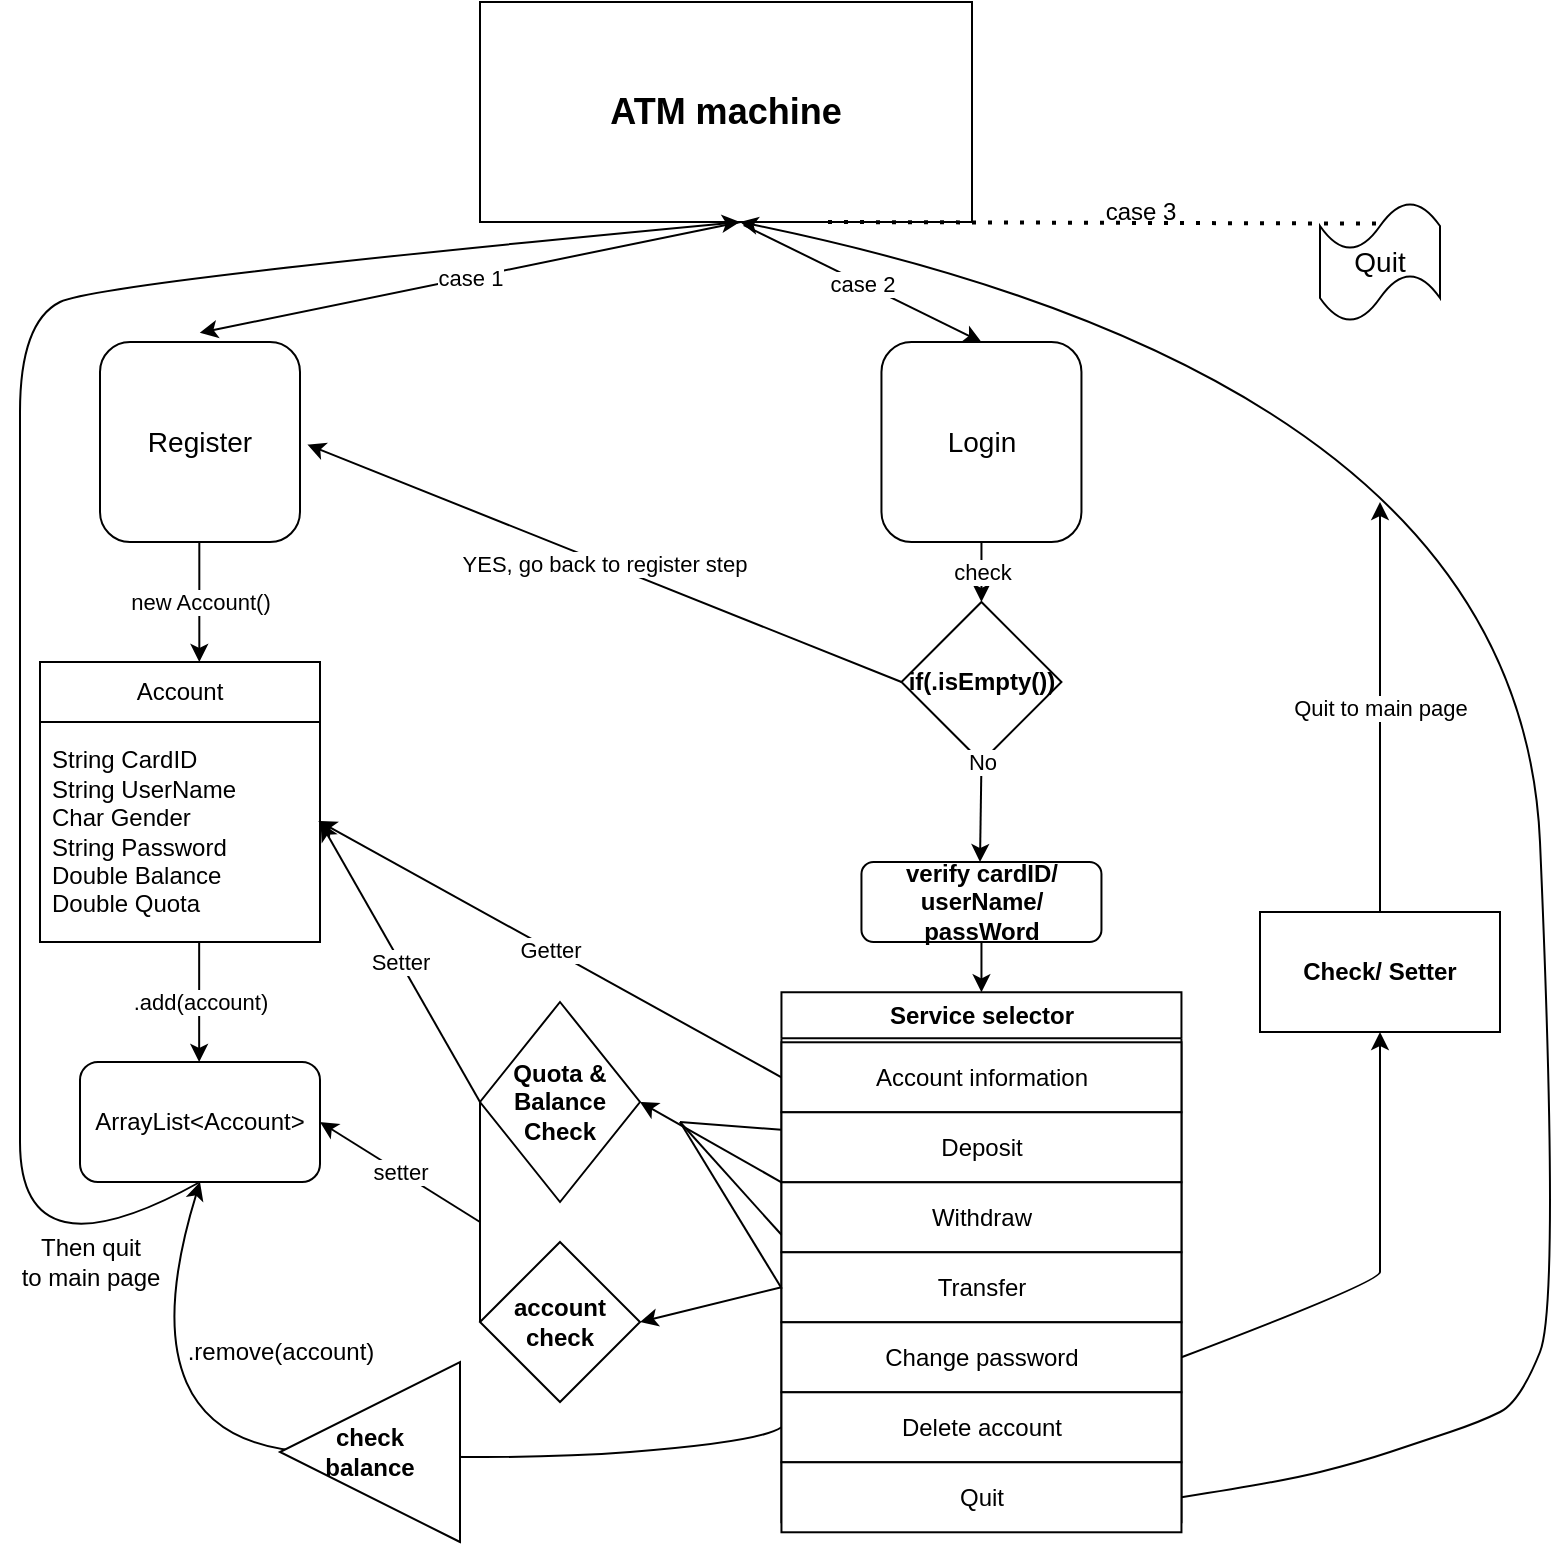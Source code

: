 <mxfile version="22.0.3" type="device">
  <diagram name="第 1 页" id="JGw6gEklkZNBymcla1pM">
    <mxGraphModel dx="915" dy="683" grid="1" gridSize="10" guides="1" tooltips="1" connect="1" arrows="1" fold="1" page="1" pageScale="1" pageWidth="827" pageHeight="1169" math="0" shadow="0">
      <root>
        <mxCell id="0" />
        <mxCell id="1" parent="0" />
        <mxCell id="oPnRz07SeRWzR0Lnksd_-1" value="&lt;font style=&quot;font-size: 18px;&quot;&gt;&lt;b&gt;ATM machine&lt;/b&gt;&lt;/font&gt;" style="rounded=0;whiteSpace=wrap;html=1;" vertex="1" parent="1">
          <mxGeometry x="240" y="30" width="246" height="110" as="geometry" />
        </mxCell>
        <mxCell id="oPnRz07SeRWzR0Lnksd_-2" value="&lt;font style=&quot;font-size: 14px;&quot;&gt;Login&lt;/font&gt;" style="rounded=1;whiteSpace=wrap;html=1;" vertex="1" parent="1">
          <mxGeometry x="440.73" y="200" width="100" height="100" as="geometry" />
        </mxCell>
        <mxCell id="oPnRz07SeRWzR0Lnksd_-3" value="&lt;font style=&quot;font-size: 14px;&quot;&gt;Register&lt;/font&gt;" style="rounded=1;whiteSpace=wrap;html=1;" vertex="1" parent="1">
          <mxGeometry x="50" y="200" width="100" height="100" as="geometry" />
        </mxCell>
        <mxCell id="oPnRz07SeRWzR0Lnksd_-5" value="" style="endArrow=none;dashed=1;html=1;dashPattern=1 3;strokeWidth=2;rounded=0;entryX=0.467;entryY=0.18;entryDx=0;entryDy=0;entryPerimeter=0;" edge="1" parent="1" target="oPnRz07SeRWzR0Lnksd_-6">
          <mxGeometry width="50" height="50" relative="1" as="geometry">
            <mxPoint x="414" y="140" as="sourcePoint" />
            <mxPoint x="780" y="160" as="targetPoint" />
          </mxGeometry>
        </mxCell>
        <mxCell id="oPnRz07SeRWzR0Lnksd_-6" value="&lt;font style=&quot;font-size: 14px;&quot;&gt;Quit&lt;/font&gt;" style="shape=tape;whiteSpace=wrap;html=1;" vertex="1" parent="1">
          <mxGeometry x="660" y="130" width="60" height="60" as="geometry" />
        </mxCell>
        <mxCell id="oPnRz07SeRWzR0Lnksd_-8" value="Account" style="swimlane;fontStyle=0;childLayout=stackLayout;horizontal=1;startSize=30;horizontalStack=0;resizeParent=1;resizeParentMax=0;resizeLast=0;collapsible=1;marginBottom=0;whiteSpace=wrap;html=1;" vertex="1" parent="1">
          <mxGeometry x="20" y="360" width="140" height="140" as="geometry">
            <mxRectangle y="360" width="80" height="30" as="alternateBounds" />
          </mxGeometry>
        </mxCell>
        <mxCell id="oPnRz07SeRWzR0Lnksd_-10" value="String CardID&lt;br&gt;String UserName&lt;br&gt;Char Gender&lt;br&gt;String Password&lt;br&gt;Double Balance&lt;br&gt;Double Quota" style="text;strokeColor=none;fillColor=none;align=left;verticalAlign=middle;spacingLeft=4;spacingRight=4;overflow=hidden;points=[[0,0.5],[1,0.5]];portConstraint=eastwest;rotatable=0;whiteSpace=wrap;html=1;" vertex="1" parent="oPnRz07SeRWzR0Lnksd_-8">
          <mxGeometry y="30" width="140" height="110" as="geometry" />
        </mxCell>
        <mxCell id="oPnRz07SeRWzR0Lnksd_-13" value="ArrayList&amp;lt;Account&amp;gt;" style="rounded=1;whiteSpace=wrap;html=1;" vertex="1" parent="1">
          <mxGeometry x="40" y="560" width="120" height="60" as="geometry" />
        </mxCell>
        <mxCell id="oPnRz07SeRWzR0Lnksd_-14" value="" style="endArrow=classic;html=1;rounded=0;" edge="1" parent="1">
          <mxGeometry relative="1" as="geometry">
            <mxPoint x="99.58" y="500" as="sourcePoint" />
            <mxPoint x="99.58" y="560" as="targetPoint" />
          </mxGeometry>
        </mxCell>
        <mxCell id="oPnRz07SeRWzR0Lnksd_-15" value=".add(account)" style="edgeLabel;resizable=0;html=1;align=center;verticalAlign=middle;" connectable="0" vertex="1" parent="oPnRz07SeRWzR0Lnksd_-14">
          <mxGeometry relative="1" as="geometry" />
        </mxCell>
        <mxCell id="oPnRz07SeRWzR0Lnksd_-18" value="" style="endArrow=classic;html=1;rounded=0;" edge="1" parent="1">
          <mxGeometry relative="1" as="geometry">
            <mxPoint x="99.66" y="300" as="sourcePoint" />
            <mxPoint x="99.66" y="360" as="targetPoint" />
          </mxGeometry>
        </mxCell>
        <mxCell id="oPnRz07SeRWzR0Lnksd_-19" value="new Account()" style="edgeLabel;resizable=0;html=1;align=center;verticalAlign=middle;" connectable="0" vertex="1" parent="oPnRz07SeRWzR0Lnksd_-18">
          <mxGeometry relative="1" as="geometry" />
        </mxCell>
        <mxCell id="oPnRz07SeRWzR0Lnksd_-23" value="" style="endArrow=classic;html=1;rounded=0;entryX=0.499;entryY=-0.046;entryDx=0;entryDy=0;entryPerimeter=0;" edge="1" parent="1" target="oPnRz07SeRWzR0Lnksd_-3">
          <mxGeometry relative="1" as="geometry">
            <mxPoint x="370.34" y="140" as="sourcePoint" />
            <mxPoint x="200" y="310" as="targetPoint" />
          </mxGeometry>
        </mxCell>
        <mxCell id="oPnRz07SeRWzR0Lnksd_-24" value="case 1" style="edgeLabel;resizable=0;html=1;align=center;verticalAlign=middle;" connectable="0" vertex="1" parent="oPnRz07SeRWzR0Lnksd_-23">
          <mxGeometry relative="1" as="geometry" />
        </mxCell>
        <mxCell id="oPnRz07SeRWzR0Lnksd_-25" value="" style="endArrow=classic;html=1;rounded=0;entryX=0.5;entryY=0;entryDx=0;entryDy=0;exitX=0.536;exitY=1.014;exitDx=0;exitDy=0;exitPerimeter=0;" edge="1" parent="1" source="oPnRz07SeRWzR0Lnksd_-1" target="oPnRz07SeRWzR0Lnksd_-2">
          <mxGeometry relative="1" as="geometry">
            <mxPoint x="460.34" y="160" as="sourcePoint" />
            <mxPoint x="160" y="215" as="targetPoint" />
          </mxGeometry>
        </mxCell>
        <mxCell id="oPnRz07SeRWzR0Lnksd_-26" value="case 2" style="edgeLabel;resizable=0;html=1;align=center;verticalAlign=middle;" connectable="0" vertex="1" parent="oPnRz07SeRWzR0Lnksd_-25">
          <mxGeometry relative="1" as="geometry" />
        </mxCell>
        <mxCell id="oPnRz07SeRWzR0Lnksd_-27" value="case 3" style="text;html=1;align=center;verticalAlign=middle;resizable=0;points=[];autosize=1;strokeColor=none;fillColor=none;" vertex="1" parent="1">
          <mxGeometry x="540" y="120" width="60" height="30" as="geometry" />
        </mxCell>
        <mxCell id="oPnRz07SeRWzR0Lnksd_-28" value="if(.isEmpty())" style="rhombus;whiteSpace=wrap;html=1;fontStyle=1" vertex="1" parent="1">
          <mxGeometry x="450.73" y="330" width="80" height="80" as="geometry" />
        </mxCell>
        <mxCell id="oPnRz07SeRWzR0Lnksd_-31" value="" style="endArrow=classic;html=1;rounded=0;entryX=0.5;entryY=0;entryDx=0;entryDy=0;" edge="1" parent="1" target="oPnRz07SeRWzR0Lnksd_-28">
          <mxGeometry relative="1" as="geometry">
            <mxPoint x="490.73" y="300" as="sourcePoint" />
            <mxPoint x="440.73" y="330" as="targetPoint" />
          </mxGeometry>
        </mxCell>
        <mxCell id="oPnRz07SeRWzR0Lnksd_-32" value="check" style="edgeLabel;resizable=0;html=1;align=center;verticalAlign=middle;" connectable="0" vertex="1" parent="oPnRz07SeRWzR0Lnksd_-31">
          <mxGeometry relative="1" as="geometry" />
        </mxCell>
        <mxCell id="oPnRz07SeRWzR0Lnksd_-34" value="" style="endArrow=classic;html=1;rounded=0;exitX=0;exitY=0.5;exitDx=0;exitDy=0;entryX=1.037;entryY=0.513;entryDx=0;entryDy=0;entryPerimeter=0;" edge="1" parent="1" source="oPnRz07SeRWzR0Lnksd_-28" target="oPnRz07SeRWzR0Lnksd_-3">
          <mxGeometry relative="1" as="geometry">
            <mxPoint x="280" y="310" as="sourcePoint" />
            <mxPoint x="210" y="280" as="targetPoint" />
          </mxGeometry>
        </mxCell>
        <mxCell id="oPnRz07SeRWzR0Lnksd_-35" value="YES, go back to register step" style="edgeLabel;resizable=0;html=1;align=center;verticalAlign=middle;" connectable="0" vertex="1" parent="oPnRz07SeRWzR0Lnksd_-34">
          <mxGeometry relative="1" as="geometry" />
        </mxCell>
        <mxCell id="oPnRz07SeRWzR0Lnksd_-36" value="" style="endArrow=classic;html=1;rounded=0;exitX=0.5;exitY=1;exitDx=0;exitDy=0;" edge="1" parent="1" source="oPnRz07SeRWzR0Lnksd_-28">
          <mxGeometry relative="1" as="geometry">
            <mxPoint x="470.73" y="480" as="sourcePoint" />
            <mxPoint x="490" y="460" as="targetPoint" />
          </mxGeometry>
        </mxCell>
        <mxCell id="oPnRz07SeRWzR0Lnksd_-37" value="No" style="edgeLabel;resizable=0;html=1;align=center;verticalAlign=middle;" connectable="0" vertex="1" parent="oPnRz07SeRWzR0Lnksd_-36">
          <mxGeometry relative="1" as="geometry">
            <mxPoint y="-25" as="offset" />
          </mxGeometry>
        </mxCell>
        <mxCell id="oPnRz07SeRWzR0Lnksd_-38" value="Service selector" style="swimlane;whiteSpace=wrap;html=1;" vertex="1" parent="1">
          <mxGeometry x="390.73" y="525.14" width="200" height="265" as="geometry">
            <mxRectangle x="280" y="485" width="130" height="25" as="alternateBounds" />
          </mxGeometry>
        </mxCell>
        <mxCell id="oPnRz07SeRWzR0Lnksd_-40" value="Account information" style="rounded=0;whiteSpace=wrap;html=1;" vertex="1" parent="oPnRz07SeRWzR0Lnksd_-38">
          <mxGeometry y="25" width="200" height="35" as="geometry" />
        </mxCell>
        <mxCell id="oPnRz07SeRWzR0Lnksd_-41" value="Deposit" style="rounded=0;whiteSpace=wrap;html=1;" vertex="1" parent="oPnRz07SeRWzR0Lnksd_-38">
          <mxGeometry y="60" width="200" height="35" as="geometry" />
        </mxCell>
        <mxCell id="oPnRz07SeRWzR0Lnksd_-42" value="Withdraw" style="rounded=0;whiteSpace=wrap;html=1;" vertex="1" parent="oPnRz07SeRWzR0Lnksd_-38">
          <mxGeometry y="95" width="200" height="35" as="geometry" />
        </mxCell>
        <mxCell id="oPnRz07SeRWzR0Lnksd_-43" value="Transfer" style="rounded=0;whiteSpace=wrap;html=1;" vertex="1" parent="oPnRz07SeRWzR0Lnksd_-38">
          <mxGeometry y="130" width="200" height="35" as="geometry" />
        </mxCell>
        <mxCell id="oPnRz07SeRWzR0Lnksd_-44" value="Change password" style="rounded=0;whiteSpace=wrap;html=1;" vertex="1" parent="oPnRz07SeRWzR0Lnksd_-38">
          <mxGeometry y="165" width="200" height="35" as="geometry" />
        </mxCell>
        <mxCell id="oPnRz07SeRWzR0Lnksd_-45" value="Delete account" style="rounded=0;whiteSpace=wrap;html=1;" vertex="1" parent="oPnRz07SeRWzR0Lnksd_-38">
          <mxGeometry y="200" width="200" height="35" as="geometry" />
        </mxCell>
        <mxCell id="oPnRz07SeRWzR0Lnksd_-46" value="Quit" style="rounded=0;whiteSpace=wrap;html=1;" vertex="1" parent="oPnRz07SeRWzR0Lnksd_-38">
          <mxGeometry y="235" width="200" height="35" as="geometry" />
        </mxCell>
        <mxCell id="oPnRz07SeRWzR0Lnksd_-47" value="" style="endArrow=classic;html=1;rounded=0;exitX=0;exitY=0.5;exitDx=0;exitDy=0;entryX=0.994;entryY=0.45;entryDx=0;entryDy=0;entryPerimeter=0;" edge="1" parent="1" source="oPnRz07SeRWzR0Lnksd_-40" target="oPnRz07SeRWzR0Lnksd_-10">
          <mxGeometry relative="1" as="geometry">
            <mxPoint x="171.76" y="460" as="sourcePoint" />
            <mxPoint x="139.995" y="430" as="targetPoint" />
          </mxGeometry>
        </mxCell>
        <mxCell id="oPnRz07SeRWzR0Lnksd_-48" value="Getter" style="edgeLabel;resizable=0;html=1;align=center;verticalAlign=middle;" connectable="0" vertex="1" parent="oPnRz07SeRWzR0Lnksd_-47">
          <mxGeometry relative="1" as="geometry" />
        </mxCell>
        <mxCell id="oPnRz07SeRWzR0Lnksd_-50" value="Quota &amp;amp; Balance Check" style="rhombus;whiteSpace=wrap;html=1;fontStyle=1" vertex="1" parent="1">
          <mxGeometry x="240" y="530" width="80" height="100" as="geometry" />
        </mxCell>
        <mxCell id="oPnRz07SeRWzR0Lnksd_-51" value="" style="endArrow=classic;html=1;rounded=0;entryX=1;entryY=0.5;entryDx=0;entryDy=0;exitX=0;exitY=0;exitDx=0;exitDy=0;" edge="1" parent="1" source="oPnRz07SeRWzR0Lnksd_-42" target="oPnRz07SeRWzR0Lnksd_-50">
          <mxGeometry width="50" height="50" relative="1" as="geometry">
            <mxPoint x="560.73" y="500" as="sourcePoint" />
            <mxPoint x="360.73" y="580" as="targetPoint" />
          </mxGeometry>
        </mxCell>
        <mxCell id="oPnRz07SeRWzR0Lnksd_-52" value="" style="endArrow=none;html=1;rounded=0;entryX=0;entryY=0.25;entryDx=0;entryDy=0;" edge="1" parent="1" target="oPnRz07SeRWzR0Lnksd_-41">
          <mxGeometry width="50" height="50" relative="1" as="geometry">
            <mxPoint x="340" y="590" as="sourcePoint" />
            <mxPoint x="720.73" y="555" as="targetPoint" />
          </mxGeometry>
        </mxCell>
        <mxCell id="oPnRz07SeRWzR0Lnksd_-53" value="" style="endArrow=none;html=1;rounded=0;exitX=0;exitY=0.75;exitDx=0;exitDy=0;" edge="1" parent="1" source="oPnRz07SeRWzR0Lnksd_-42">
          <mxGeometry width="50" height="50" relative="1" as="geometry">
            <mxPoint x="390.73" y="590" as="sourcePoint" />
            <mxPoint x="340" y="590" as="targetPoint" />
          </mxGeometry>
        </mxCell>
        <mxCell id="oPnRz07SeRWzR0Lnksd_-54" value="" style="endArrow=none;html=1;rounded=0;exitX=0.001;exitY=0.521;exitDx=0;exitDy=0;exitPerimeter=0;" edge="1" parent="1" source="oPnRz07SeRWzR0Lnksd_-43">
          <mxGeometry width="50" height="50" relative="1" as="geometry">
            <mxPoint x="400.73" y="616" as="sourcePoint" />
            <mxPoint x="340" y="590" as="targetPoint" />
          </mxGeometry>
        </mxCell>
        <mxCell id="oPnRz07SeRWzR0Lnksd_-55" value="" style="endArrow=classic;html=1;rounded=0;entryX=1.002;entryY=0.458;entryDx=0;entryDy=0;exitX=0;exitY=0.5;exitDx=0;exitDy=0;entryPerimeter=0;" edge="1" parent="1" source="oPnRz07SeRWzR0Lnksd_-50" target="oPnRz07SeRWzR0Lnksd_-10">
          <mxGeometry relative="1" as="geometry">
            <mxPoint x="310" y="510" as="sourcePoint" />
            <mxPoint x="410" y="510" as="targetPoint" />
          </mxGeometry>
        </mxCell>
        <mxCell id="oPnRz07SeRWzR0Lnksd_-56" value="Setter" style="edgeLabel;resizable=0;html=1;align=center;verticalAlign=middle;" connectable="0" vertex="1" parent="oPnRz07SeRWzR0Lnksd_-55">
          <mxGeometry relative="1" as="geometry" />
        </mxCell>
        <mxCell id="oPnRz07SeRWzR0Lnksd_-57" value="account &lt;br&gt;check" style="rhombus;whiteSpace=wrap;html=1;fontStyle=1" vertex="1" parent="1">
          <mxGeometry x="240" y="650" width="80" height="80" as="geometry" />
        </mxCell>
        <mxCell id="oPnRz07SeRWzR0Lnksd_-58" value="" style="endArrow=classic;html=1;rounded=0;entryX=1;entryY=0.5;entryDx=0;entryDy=0;exitX=0;exitY=0.5;exitDx=0;exitDy=0;" edge="1" parent="1" source="oPnRz07SeRWzR0Lnksd_-43" target="oPnRz07SeRWzR0Lnksd_-57">
          <mxGeometry width="50" height="50" relative="1" as="geometry">
            <mxPoint x="390" y="630" as="sourcePoint" />
            <mxPoint x="440" y="420" as="targetPoint" />
          </mxGeometry>
        </mxCell>
        <mxCell id="oPnRz07SeRWzR0Lnksd_-59" value="" style="endArrow=none;html=1;rounded=0;exitX=0;exitY=0.5;exitDx=0;exitDy=0;" edge="1" parent="1" source="oPnRz07SeRWzR0Lnksd_-57">
          <mxGeometry width="50" height="50" relative="1" as="geometry">
            <mxPoint x="190" y="630" as="sourcePoint" />
            <mxPoint x="240" y="580" as="targetPoint" />
          </mxGeometry>
        </mxCell>
        <mxCell id="oPnRz07SeRWzR0Lnksd_-60" value="" style="endArrow=classic;html=1;rounded=0;entryX=1;entryY=0.5;entryDx=0;entryDy=0;" edge="1" parent="1" target="oPnRz07SeRWzR0Lnksd_-13">
          <mxGeometry relative="1" as="geometry">
            <mxPoint x="240" y="640" as="sourcePoint" />
            <mxPoint x="80" y="620" as="targetPoint" />
          </mxGeometry>
        </mxCell>
        <mxCell id="oPnRz07SeRWzR0Lnksd_-61" value="setter" style="edgeLabel;resizable=0;html=1;align=center;verticalAlign=middle;" connectable="0" vertex="1" parent="oPnRz07SeRWzR0Lnksd_-60">
          <mxGeometry relative="1" as="geometry" />
        </mxCell>
        <mxCell id="oPnRz07SeRWzR0Lnksd_-64" value="" style="curved=1;endArrow=classic;html=1;rounded=0;entryX=0.5;entryY=1;entryDx=0;entryDy=0;exitX=0;exitY=0.5;exitDx=0;exitDy=0;" edge="1" parent="1" source="oPnRz07SeRWzR0Lnksd_-45" target="oPnRz07SeRWzR0Lnksd_-13">
          <mxGeometry width="50" height="50" relative="1" as="geometry">
            <mxPoint x="390" y="700" as="sourcePoint" />
            <mxPoint x="300" y="760" as="targetPoint" />
            <Array as="points">
              <mxPoint x="380" y="750" />
              <mxPoint x="250" y="760" />
              <mxPoint x="60" y="750" />
            </Array>
          </mxGeometry>
        </mxCell>
        <mxCell id="oPnRz07SeRWzR0Lnksd_-65" value=".remove(account)" style="text;html=1;align=center;verticalAlign=middle;resizable=0;points=[];autosize=1;strokeColor=none;fillColor=none;" vertex="1" parent="1">
          <mxGeometry x="80" y="690" width="120" height="30" as="geometry" />
        </mxCell>
        <mxCell id="oPnRz07SeRWzR0Lnksd_-68" value="check &lt;br&gt;balance" style="triangle;whiteSpace=wrap;html=1;direction=west;fontStyle=1" vertex="1" parent="1">
          <mxGeometry x="140" y="710" width="90" height="90" as="geometry" />
        </mxCell>
        <mxCell id="oPnRz07SeRWzR0Lnksd_-72" value="Check/ Setter" style="rounded=0;whiteSpace=wrap;html=1;fontStyle=1" vertex="1" parent="1">
          <mxGeometry x="630" y="485" width="120" height="60" as="geometry" />
        </mxCell>
        <mxCell id="oPnRz07SeRWzR0Lnksd_-73" value="" style="curved=1;endArrow=classic;html=1;rounded=0;entryX=0.5;entryY=1;entryDx=0;entryDy=0;exitX=1;exitY=0.5;exitDx=0;exitDy=0;" edge="1" parent="1" source="oPnRz07SeRWzR0Lnksd_-44" target="oPnRz07SeRWzR0Lnksd_-72">
          <mxGeometry width="50" height="50" relative="1" as="geometry">
            <mxPoint x="660" y="630" as="sourcePoint" />
            <mxPoint x="710" y="580" as="targetPoint" />
            <Array as="points">
              <mxPoint x="690" y="670" />
              <mxPoint x="690" y="660" />
              <mxPoint x="690" y="610" />
            </Array>
          </mxGeometry>
        </mxCell>
        <mxCell id="oPnRz07SeRWzR0Lnksd_-74" value="" style="curved=1;endArrow=classic;html=1;rounded=0;exitX=1;exitY=0.5;exitDx=0;exitDy=0;" edge="1" parent="1" source="oPnRz07SeRWzR0Lnksd_-46">
          <mxGeometry width="50" height="50" relative="1" as="geometry">
            <mxPoint x="590.73" y="740" as="sourcePoint" />
            <mxPoint x="370" y="140" as="targetPoint" />
            <Array as="points">
              <mxPoint x="640" y="770" />
              <mxPoint x="680" y="760" />
              <mxPoint x="710" y="750" />
              <mxPoint x="740" y="740" />
              <mxPoint x="760" y="730" />
              <mxPoint x="780" y="680" />
              <mxPoint x="760" y="220" />
            </Array>
          </mxGeometry>
        </mxCell>
        <mxCell id="oPnRz07SeRWzR0Lnksd_-78" value="" style="endArrow=classic;html=1;rounded=0;exitX=0.5;exitY=0;exitDx=0;exitDy=0;" edge="1" parent="1" source="oPnRz07SeRWzR0Lnksd_-72">
          <mxGeometry relative="1" as="geometry">
            <mxPoint x="640" y="420" as="sourcePoint" />
            <mxPoint x="690" y="280" as="targetPoint" />
          </mxGeometry>
        </mxCell>
        <mxCell id="oPnRz07SeRWzR0Lnksd_-79" value="Quit to main page" style="edgeLabel;resizable=0;html=1;align=center;verticalAlign=middle;" connectable="0" vertex="1" parent="oPnRz07SeRWzR0Lnksd_-78">
          <mxGeometry relative="1" as="geometry" />
        </mxCell>
        <mxCell id="oPnRz07SeRWzR0Lnksd_-81" value="&lt;b&gt;verify cardID/ userName/ passWord&lt;/b&gt;" style="rounded=1;whiteSpace=wrap;html=1;" vertex="1" parent="1">
          <mxGeometry x="430.73" y="460" width="120" height="40" as="geometry" />
        </mxCell>
        <mxCell id="oPnRz07SeRWzR0Lnksd_-82" value="" style="endArrow=classic;html=1;rounded=0;entryX=0.5;entryY=0;entryDx=0;entryDy=0;exitX=0.5;exitY=1;exitDx=0;exitDy=0;" edge="1" parent="1" source="oPnRz07SeRWzR0Lnksd_-81" target="oPnRz07SeRWzR0Lnksd_-38">
          <mxGeometry width="50" height="50" relative="1" as="geometry">
            <mxPoint x="370" y="510" as="sourcePoint" />
            <mxPoint x="420" y="460" as="targetPoint" />
          </mxGeometry>
        </mxCell>
        <mxCell id="oPnRz07SeRWzR0Lnksd_-83" value="" style="curved=1;endArrow=classic;html=1;rounded=0;" edge="1" parent="1">
          <mxGeometry width="50" height="50" relative="1" as="geometry">
            <mxPoint x="100" y="620" as="sourcePoint" />
            <mxPoint x="370" y="140" as="targetPoint" />
            <Array as="points">
              <mxPoint x="10" y="670" />
              <mxPoint x="10" y="530" />
              <mxPoint x="10" y="480" />
              <mxPoint x="10" y="430" />
              <mxPoint x="10" y="280" />
              <mxPoint x="10" y="190" />
              <mxPoint x="50" y="170" />
            </Array>
          </mxGeometry>
        </mxCell>
        <mxCell id="oPnRz07SeRWzR0Lnksd_-84" value="Then quit &lt;br&gt;to main page" style="text;html=1;align=center;verticalAlign=middle;resizable=0;points=[];autosize=1;strokeColor=none;fillColor=none;" vertex="1" parent="1">
          <mxGeometry y="640" width="90" height="40" as="geometry" />
        </mxCell>
      </root>
    </mxGraphModel>
  </diagram>
</mxfile>
